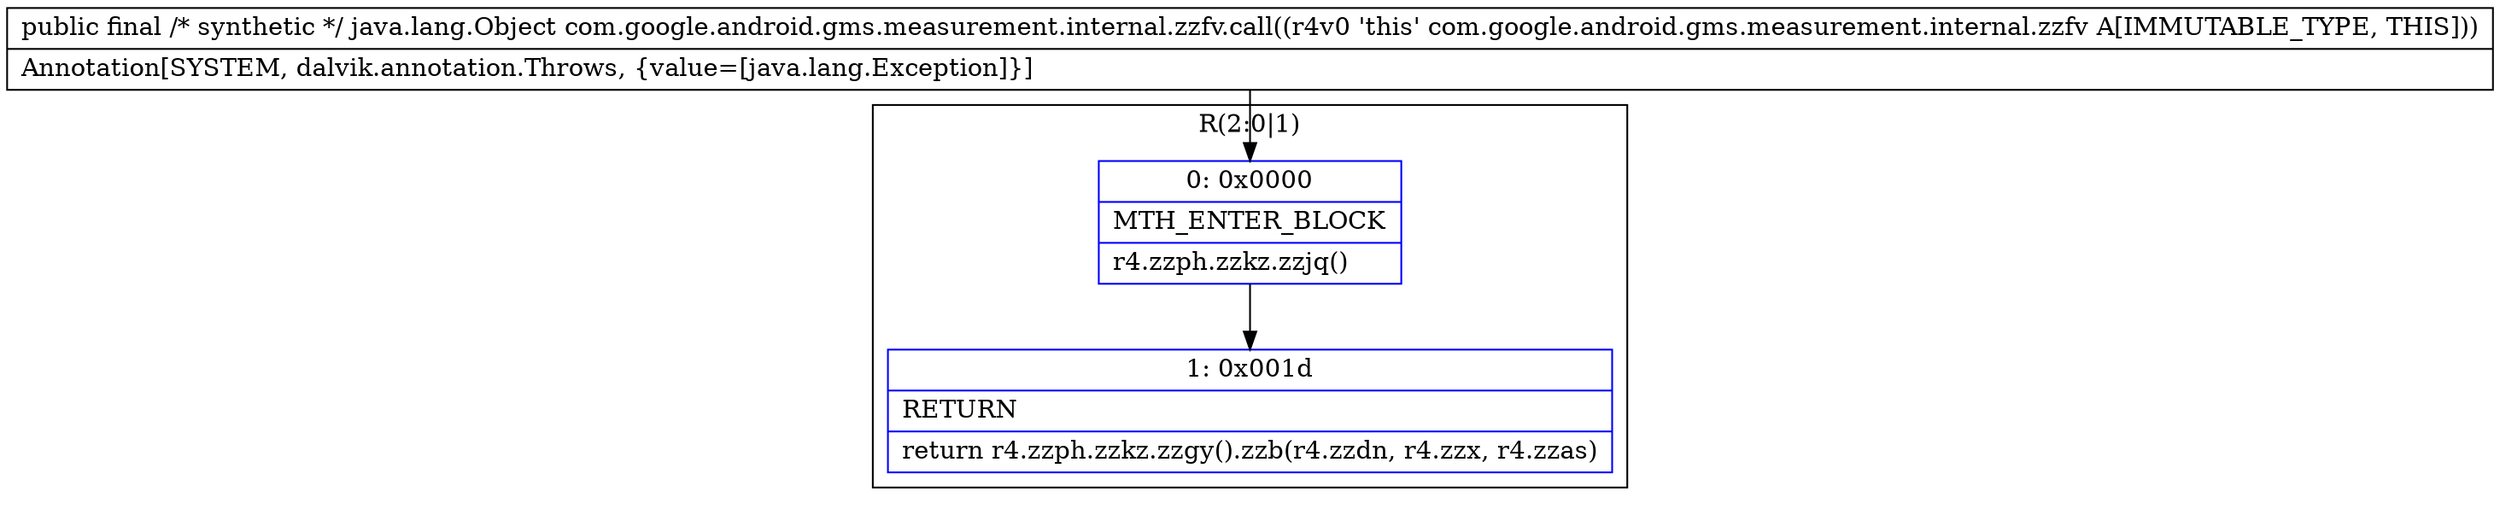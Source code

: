 digraph "CFG forcom.google.android.gms.measurement.internal.zzfv.call()Ljava\/lang\/Object;" {
subgraph cluster_Region_1238146593 {
label = "R(2:0|1)";
node [shape=record,color=blue];
Node_0 [shape=record,label="{0\:\ 0x0000|MTH_ENTER_BLOCK\l|r4.zzph.zzkz.zzjq()\l}"];
Node_1 [shape=record,label="{1\:\ 0x001d|RETURN\l|return r4.zzph.zzkz.zzgy().zzb(r4.zzdn, r4.zzx, r4.zzas)\l}"];
}
MethodNode[shape=record,label="{public final \/* synthetic *\/ java.lang.Object com.google.android.gms.measurement.internal.zzfv.call((r4v0 'this' com.google.android.gms.measurement.internal.zzfv A[IMMUTABLE_TYPE, THIS]))  | Annotation[SYSTEM, dalvik.annotation.Throws, \{value=[java.lang.Exception]\}]\l}"];
MethodNode -> Node_0;
Node_0 -> Node_1;
}

